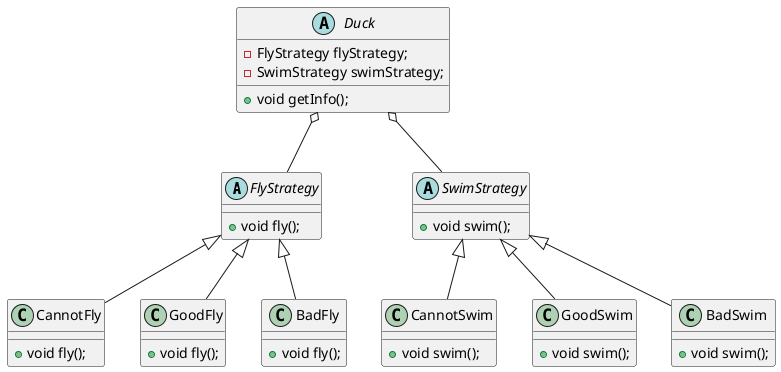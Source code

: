 @startuml

abstract class FlyStrategy{
  + void fly();
}
abstract class SwimStrategy{
  + void swim();
}

class CannotFly extends FlyStrategy{
  + void fly();
}
class GoodFly extends FlyStrategy{
  + void fly();
}
class BadFly extends FlyStrategy{
  + void fly();
}

class CannotSwim extends SwimStrategy{
  + void swim();
}
class GoodSwim extends SwimStrategy{
  + void swim();
}
class BadSwim extends SwimStrategy{
  + void swim();
}

abstract class Duck{
  - FlyStrategy flyStrategy;
  - SwimStrategy swimStrategy;
  + void getInfo();
}

Duck o-- FlyStrategy
Duck o-- SwimStrategy
@enduml